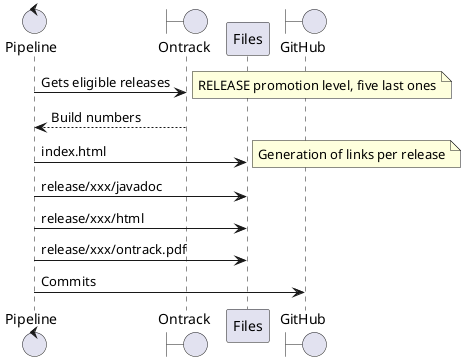 @startuml
control Pipeline
boundary Ontrack
participant Files
boundary GitHub

Pipeline -> Ontrack: Gets eligible releases
note right
    RELEASE promotion level, five last ones
end note
Ontrack --> Pipeline: Build numbers
Pipeline -> Files: index.html
note right
    Generation of links per release
end note
Pipeline -> Files: release/xxx/javadoc
Pipeline -> Files: release/xxx/html
Pipeline -> Files: release/xxx/ontrack.pdf
Pipeline -> GitHub: Commits
@enduml
